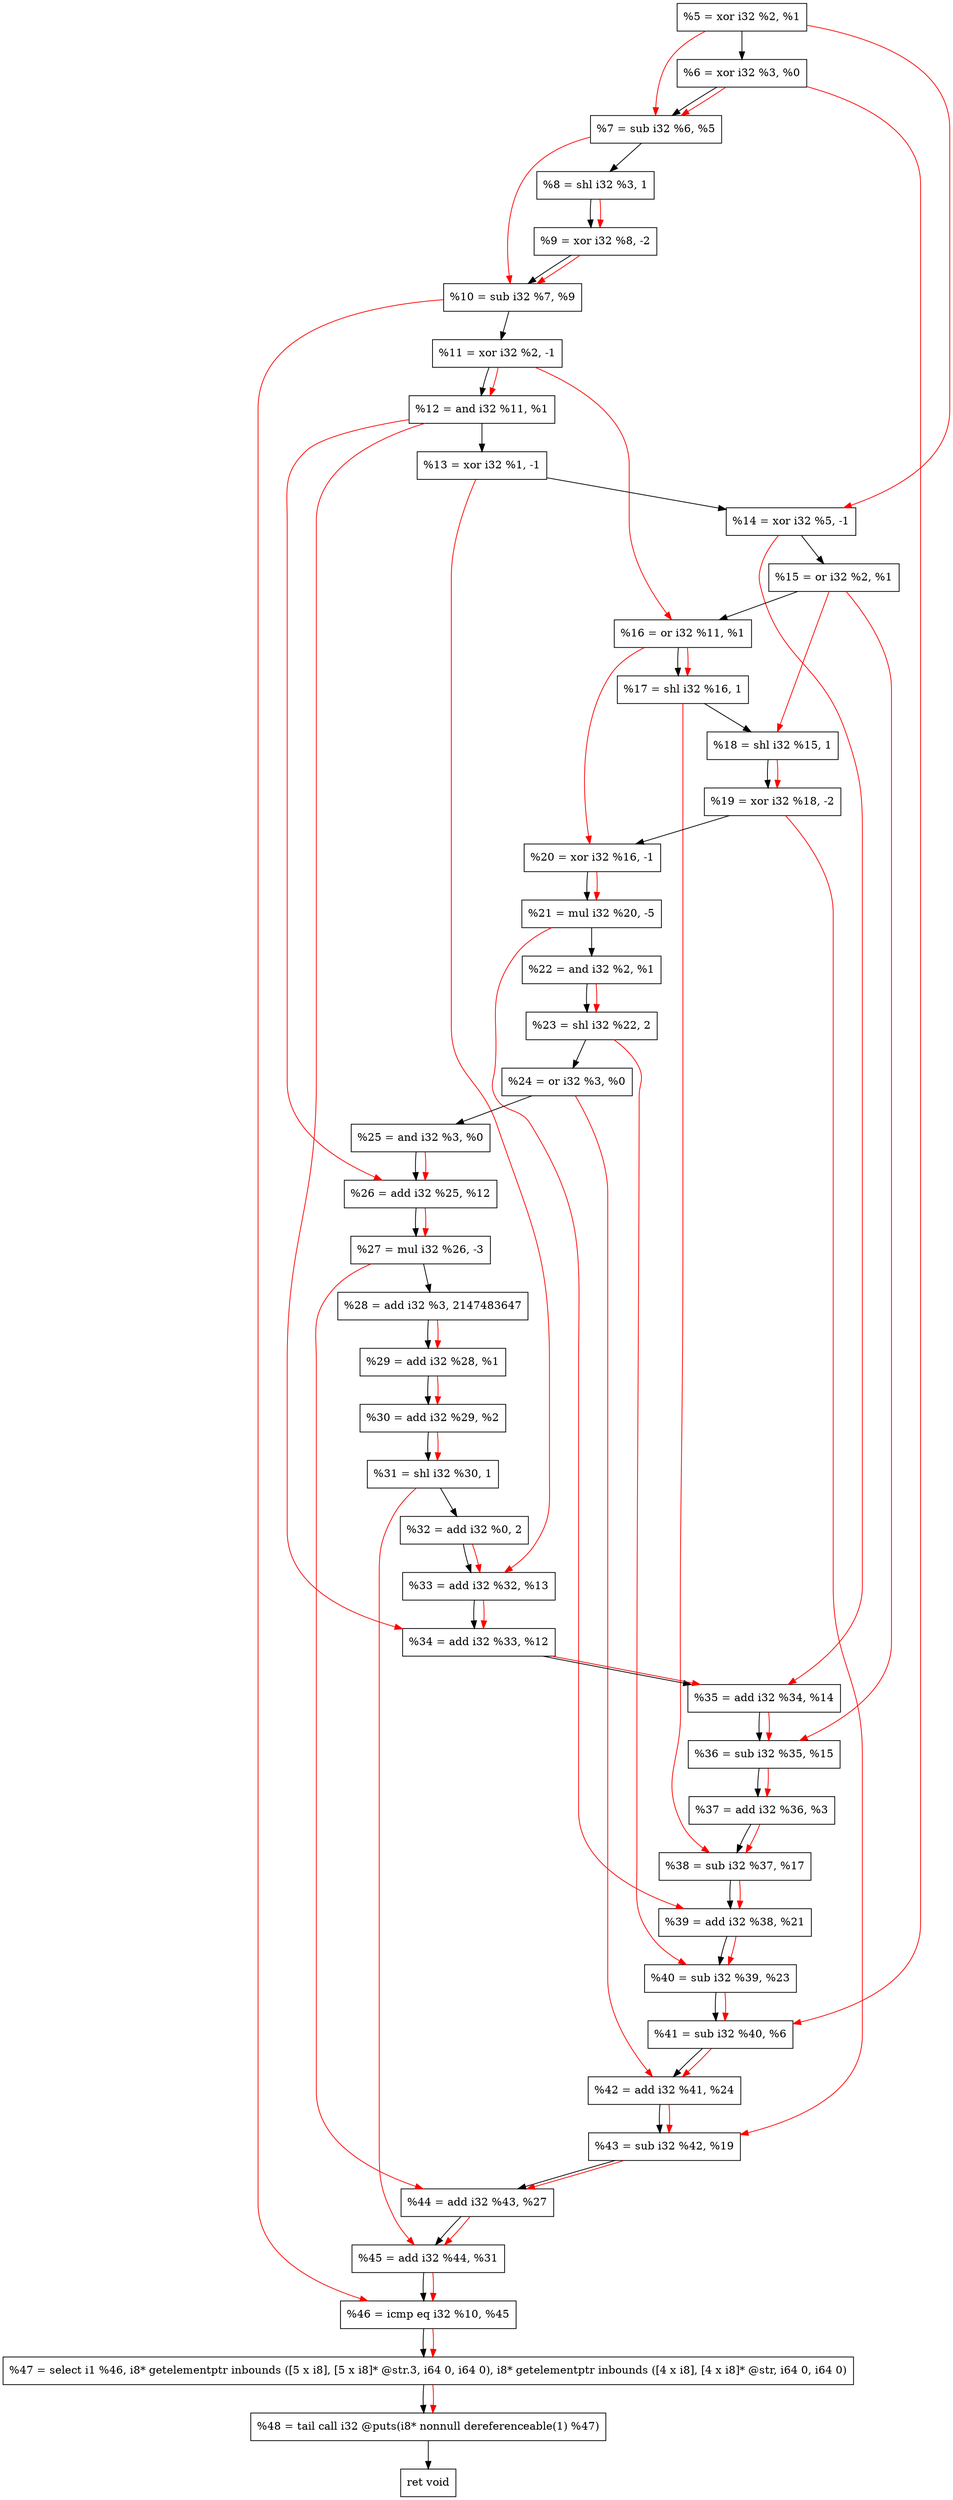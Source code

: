digraph "DFG for'crackme' function" {
	Node0x20bab80[shape=record, label="  %5 = xor i32 %2, %1"];
	Node0x20babf0[shape=record, label="  %6 = xor i32 %3, %0"];
	Node0x20bac60[shape=record, label="  %7 = sub i32 %6, %5"];
	Node0x20bb2e0[shape=record, label="  %8 = shl i32 %3, 1"];
	Node0x20bb380[shape=record, label="  %9 = xor i32 %8, -2"];
	Node0x20bb3f0[shape=record, label="  %10 = sub i32 %7, %9"];
	Node0x20bb490[shape=record, label="  %11 = xor i32 %2, -1"];
	Node0x20bb500[shape=record, label="  %12 = and i32 %11, %1"];
	Node0x20bb570[shape=record, label="  %13 = xor i32 %1, -1"];
	Node0x20bb5e0[shape=record, label="  %14 = xor i32 %5, -1"];
	Node0x20bb650[shape=record, label="  %15 = or i32 %2, %1"];
	Node0x20bb6c0[shape=record, label="  %16 = or i32 %11, %1"];
	Node0x20bb730[shape=record, label="  %17 = shl i32 %16, 1"];
	Node0x20bb7a0[shape=record, label="  %18 = shl i32 %15, 1"];
	Node0x20bb810[shape=record, label="  %19 = xor i32 %18, -2"];
	Node0x20bb880[shape=record, label="  %20 = xor i32 %16, -1"];
	Node0x20bb920[shape=record, label="  %21 = mul i32 %20, -5"];
	Node0x20bb990[shape=record, label="  %22 = and i32 %2, %1"];
	Node0x20bba30[shape=record, label="  %23 = shl i32 %22, 2"];
	Node0x20bbaa0[shape=record, label="  %24 = or i32 %3, %0"];
	Node0x20bbb10[shape=record, label="  %25 = and i32 %3, %0"];
	Node0x20bbb80[shape=record, label="  %26 = add i32 %25, %12"];
	Node0x20bbc20[shape=record, label="  %27 = mul i32 %26, -3"];
	Node0x20bbcc0[shape=record, label="  %28 = add i32 %3, 2147483647"];
	Node0x20bbd30[shape=record, label="  %29 = add i32 %28, %1"];
	Node0x20bbda0[shape=record, label="  %30 = add i32 %29, %2"];
	Node0x20bbe10[shape=record, label="  %31 = shl i32 %30, 1"];
	Node0x20bbe80[shape=record, label="  %32 = add i32 %0, 2"];
	Node0x20bc100[shape=record, label="  %33 = add i32 %32, %13"];
	Node0x20bc170[shape=record, label="  %34 = add i32 %33, %12"];
	Node0x20bc1e0[shape=record, label="  %35 = add i32 %34, %14"];
	Node0x20bc250[shape=record, label="  %36 = sub i32 %35, %15"];
	Node0x20bc2c0[shape=record, label="  %37 = add i32 %36, %3"];
	Node0x20bc330[shape=record, label="  %38 = sub i32 %37, %17"];
	Node0x20bc3a0[shape=record, label="  %39 = add i32 %38, %21"];
	Node0x20bc410[shape=record, label="  %40 = sub i32 %39, %23"];
	Node0x20bc480[shape=record, label="  %41 = sub i32 %40, %6"];
	Node0x20bc4f0[shape=record, label="  %42 = add i32 %41, %24"];
	Node0x20bc560[shape=record, label="  %43 = sub i32 %42, %19"];
	Node0x20bc5d0[shape=record, label="  %44 = add i32 %43, %27"];
	Node0x20bc640[shape=record, label="  %45 = add i32 %44, %31"];
	Node0x20bc6b0[shape=record, label="  %46 = icmp eq i32 %10, %45"];
	Node0x205b268[shape=record, label="  %47 = select i1 %46, i8* getelementptr inbounds ([5 x i8], [5 x i8]* @str.3, i64 0, i64 0), i8* getelementptr inbounds ([4 x i8], [4 x i8]* @str, i64 0, i64 0)"];
	Node0x20bcb50[shape=record, label="  %48 = tail call i32 @puts(i8* nonnull dereferenceable(1) %47)"];
	Node0x20bcba0[shape=record, label="  ret void"];
	Node0x20bab80 -> Node0x20babf0;
	Node0x20babf0 -> Node0x20bac60;
	Node0x20bac60 -> Node0x20bb2e0;
	Node0x20bb2e0 -> Node0x20bb380;
	Node0x20bb380 -> Node0x20bb3f0;
	Node0x20bb3f0 -> Node0x20bb490;
	Node0x20bb490 -> Node0x20bb500;
	Node0x20bb500 -> Node0x20bb570;
	Node0x20bb570 -> Node0x20bb5e0;
	Node0x20bb5e0 -> Node0x20bb650;
	Node0x20bb650 -> Node0x20bb6c0;
	Node0x20bb6c0 -> Node0x20bb730;
	Node0x20bb730 -> Node0x20bb7a0;
	Node0x20bb7a0 -> Node0x20bb810;
	Node0x20bb810 -> Node0x20bb880;
	Node0x20bb880 -> Node0x20bb920;
	Node0x20bb920 -> Node0x20bb990;
	Node0x20bb990 -> Node0x20bba30;
	Node0x20bba30 -> Node0x20bbaa0;
	Node0x20bbaa0 -> Node0x20bbb10;
	Node0x20bbb10 -> Node0x20bbb80;
	Node0x20bbb80 -> Node0x20bbc20;
	Node0x20bbc20 -> Node0x20bbcc0;
	Node0x20bbcc0 -> Node0x20bbd30;
	Node0x20bbd30 -> Node0x20bbda0;
	Node0x20bbda0 -> Node0x20bbe10;
	Node0x20bbe10 -> Node0x20bbe80;
	Node0x20bbe80 -> Node0x20bc100;
	Node0x20bc100 -> Node0x20bc170;
	Node0x20bc170 -> Node0x20bc1e0;
	Node0x20bc1e0 -> Node0x20bc250;
	Node0x20bc250 -> Node0x20bc2c0;
	Node0x20bc2c0 -> Node0x20bc330;
	Node0x20bc330 -> Node0x20bc3a0;
	Node0x20bc3a0 -> Node0x20bc410;
	Node0x20bc410 -> Node0x20bc480;
	Node0x20bc480 -> Node0x20bc4f0;
	Node0x20bc4f0 -> Node0x20bc560;
	Node0x20bc560 -> Node0x20bc5d0;
	Node0x20bc5d0 -> Node0x20bc640;
	Node0x20bc640 -> Node0x20bc6b0;
	Node0x20bc6b0 -> Node0x205b268;
	Node0x205b268 -> Node0x20bcb50;
	Node0x20bcb50 -> Node0x20bcba0;
edge [color=red]
	Node0x20babf0 -> Node0x20bac60;
	Node0x20bab80 -> Node0x20bac60;
	Node0x20bb2e0 -> Node0x20bb380;
	Node0x20bac60 -> Node0x20bb3f0;
	Node0x20bb380 -> Node0x20bb3f0;
	Node0x20bb490 -> Node0x20bb500;
	Node0x20bab80 -> Node0x20bb5e0;
	Node0x20bb490 -> Node0x20bb6c0;
	Node0x20bb6c0 -> Node0x20bb730;
	Node0x20bb650 -> Node0x20bb7a0;
	Node0x20bb7a0 -> Node0x20bb810;
	Node0x20bb6c0 -> Node0x20bb880;
	Node0x20bb880 -> Node0x20bb920;
	Node0x20bb990 -> Node0x20bba30;
	Node0x20bbb10 -> Node0x20bbb80;
	Node0x20bb500 -> Node0x20bbb80;
	Node0x20bbb80 -> Node0x20bbc20;
	Node0x20bbcc0 -> Node0x20bbd30;
	Node0x20bbd30 -> Node0x20bbda0;
	Node0x20bbda0 -> Node0x20bbe10;
	Node0x20bbe80 -> Node0x20bc100;
	Node0x20bb570 -> Node0x20bc100;
	Node0x20bc100 -> Node0x20bc170;
	Node0x20bb500 -> Node0x20bc170;
	Node0x20bc170 -> Node0x20bc1e0;
	Node0x20bb5e0 -> Node0x20bc1e0;
	Node0x20bc1e0 -> Node0x20bc250;
	Node0x20bb650 -> Node0x20bc250;
	Node0x20bc250 -> Node0x20bc2c0;
	Node0x20bc2c0 -> Node0x20bc330;
	Node0x20bb730 -> Node0x20bc330;
	Node0x20bc330 -> Node0x20bc3a0;
	Node0x20bb920 -> Node0x20bc3a0;
	Node0x20bc3a0 -> Node0x20bc410;
	Node0x20bba30 -> Node0x20bc410;
	Node0x20bc410 -> Node0x20bc480;
	Node0x20babf0 -> Node0x20bc480;
	Node0x20bc480 -> Node0x20bc4f0;
	Node0x20bbaa0 -> Node0x20bc4f0;
	Node0x20bc4f0 -> Node0x20bc560;
	Node0x20bb810 -> Node0x20bc560;
	Node0x20bc560 -> Node0x20bc5d0;
	Node0x20bbc20 -> Node0x20bc5d0;
	Node0x20bc5d0 -> Node0x20bc640;
	Node0x20bbe10 -> Node0x20bc640;
	Node0x20bb3f0 -> Node0x20bc6b0;
	Node0x20bc640 -> Node0x20bc6b0;
	Node0x20bc6b0 -> Node0x205b268;
	Node0x205b268 -> Node0x20bcb50;
}
